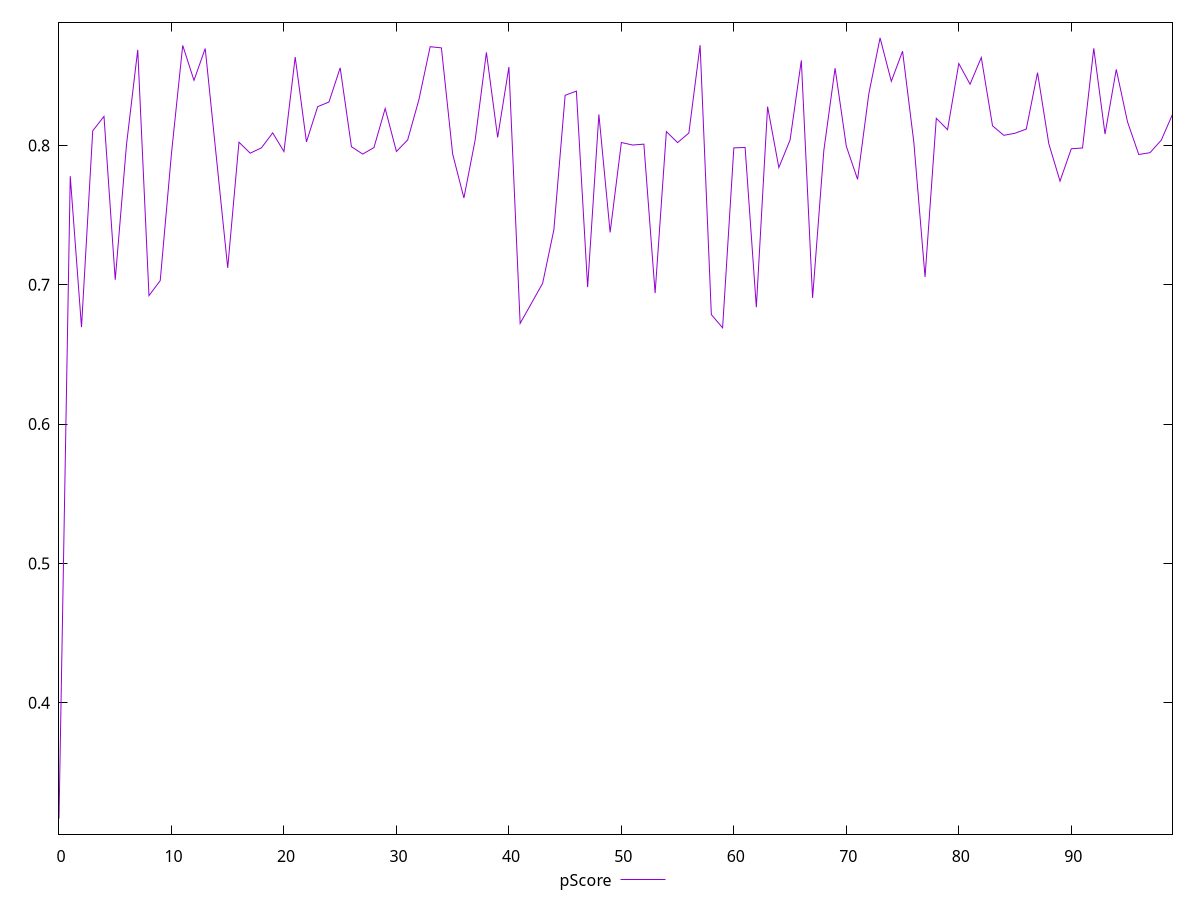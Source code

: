 reset

$pScore <<EOF
0 0.3168230806952309
1 0.7780102295290361
2 0.6696182181133438
3 0.8105935147678083
4 0.8209534680795818
5 0.7036326255209836
6 0.8005881789513133
7 0.8687147851487332
8 0.6922536657246977
9 0.7030458855193544
10 0.7943881557889105
11 0.8718916431474287
12 0.8468307126251894
13 0.8696735160960869
14 0.7908615969256887
15 0.7121497770719994
16 0.8024305467278652
17 0.7945226360402686
18 0.7983688373722002
19 0.8090816227680899
20 0.7956894539671464
21 0.8635422828767411
22 0.8026201405787761
23 0.8279608513331428
24 0.8312435753826257
25 0.8557985462837304
26 0.7991830536351284
27 0.7938869402631327
28 0.7985280687515427
29 0.8265824114961539
30 0.7957187638506547
31 0.8040568149417865
32 0.8329605514120696
33 0.8709724487709263
34 0.8701347810089135
35 0.7939021156439634
36 0.7623773127194959
37 0.8039880485829315
38 0.8668618818795369
39 0.8058365324727569
40 0.8564040207799894
41 0.6723260721489877
42 0.6866918893356353
43 0.701101271338334
44 0.73958834954184
45 0.8360824694508693
46 0.8390905596411348
47 0.6983802226334618
48 0.822314773086875
49 0.7376288140871496
50 0.8021905302962062
51 0.8003710039333828
52 0.8010026223910564
53 0.6940711794083627
54 0.810041099792278
55 0.8021007153092998
56 0.8090232464701028
57 0.8720664471851833
58 0.6786017030681297
59 0.6691572685862057
60 0.79832774465823
61 0.7986226674441674
62 0.6839151904323297
63 0.8279463128235383
64 0.7842233546156636
65 0.8040249406878827
66 0.8611233802540433
67 0.6905469812730016
68 0.7964122515135459
69 0.8555362153184698
70 0.7994762031696663
71 0.7757431080372973
72 0.8371398730059071
73 0.8772866799792168
74 0.8461289403176654
75 0.8677262177322843
76 0.8025620962162645
77 0.7056407620311187
78 0.8195594692634904
79 0.811391970616177
80 0.8588759307044251
81 0.844040226305794
82 0.8632364312385461
83 0.814159206613324
84 0.8073570972635988
85 0.8088398063969473
86 0.8118503394224066
87 0.8523390512442468
88 0.8013931624574838
89 0.7744630999493587
90 0.797698152126352
91 0.798248414038679
92 0.8698204586167392
93 0.8082669365377966
94 0.8546560744186178
95 0.8170165332935371
96 0.7935819909503137
97 0.7948875877266166
98 0.8038545988847039
99 0.8223782792700458
EOF

set key outside below
set xrange [0:99]
set yrange [0.3056138087095512:0.8884959519648965]
set trange [0.3056138087095512:0.8884959519648965]
set terminal svg size 640, 500 enhanced background rgb 'white'
set output "reports/report_00031_2021-02-24T23-18-18.084Z/speed-index/samples/music/pScore/values.svg"

plot $pScore title "pScore" with line

reset
